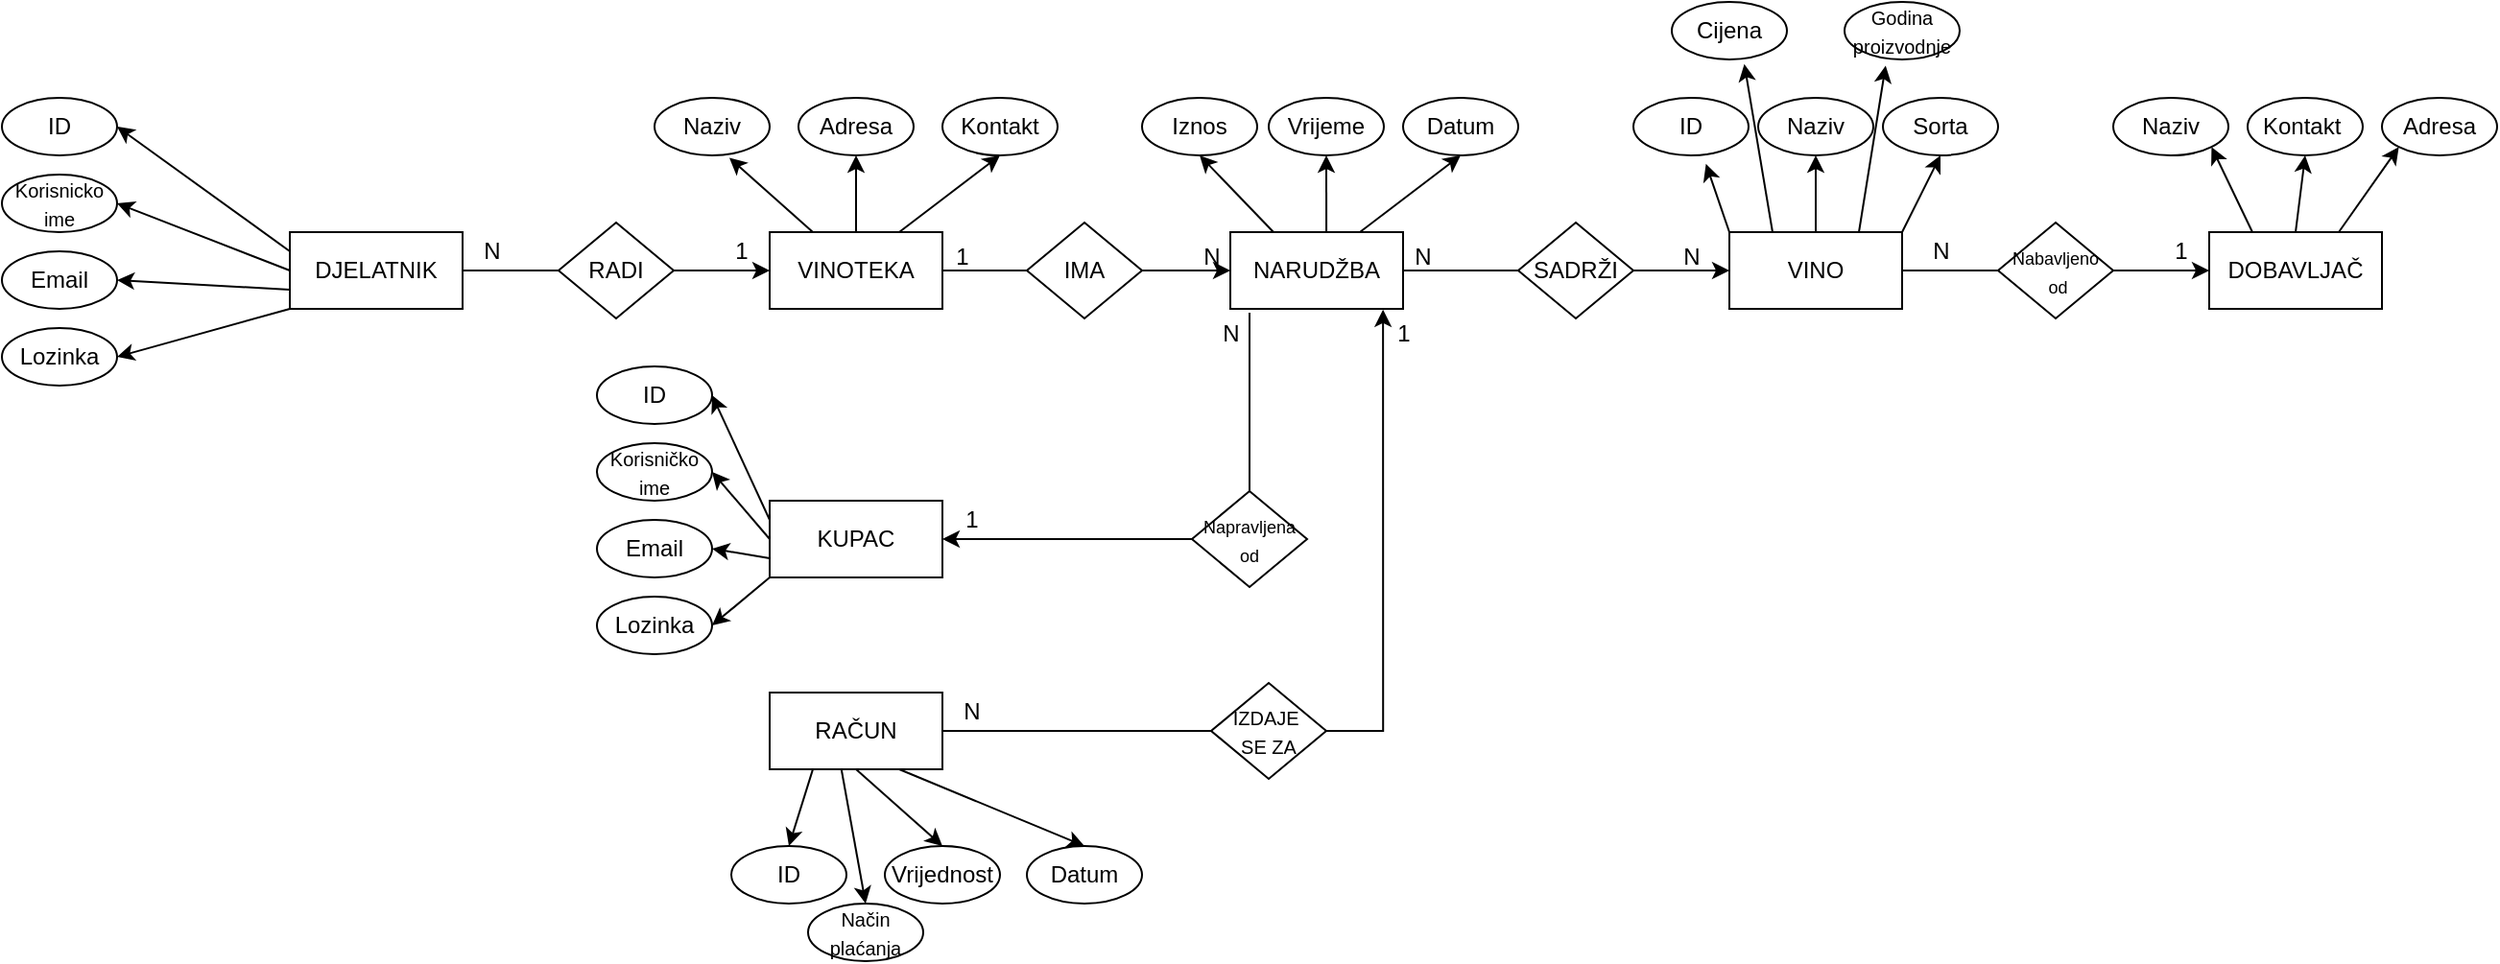 <mxfile version="27.1.4">
  <diagram name="Page-1" id="NhCqAwKaUwQbF036LUha">
    <mxGraphModel dx="1042" dy="527" grid="1" gridSize="10" guides="1" tooltips="1" connect="1" arrows="1" fold="1" page="1" pageScale="1" pageWidth="827" pageHeight="1169" math="0" shadow="0">
      <root>
        <mxCell id="0" />
        <mxCell id="1" parent="0" />
        <mxCell id="DmfTN5r8OsK_OyeO2V6t-1" value="DJELATNIK" style="rounded=0;whiteSpace=wrap;html=1;" parent="1" vertex="1">
          <mxGeometry x="150" y="120" width="90" height="40" as="geometry" />
        </mxCell>
        <mxCell id="DmfTN5r8OsK_OyeO2V6t-2" value="VINOTEKA" style="rounded=0;whiteSpace=wrap;html=1;" parent="1" vertex="1">
          <mxGeometry x="400" y="120" width="90" height="40" as="geometry" />
        </mxCell>
        <mxCell id="DmfTN5r8OsK_OyeO2V6t-3" value="NARUDŽBA" style="rounded=0;whiteSpace=wrap;html=1;" parent="1" vertex="1">
          <mxGeometry x="640" y="120" width="90" height="40" as="geometry" />
        </mxCell>
        <mxCell id="DmfTN5r8OsK_OyeO2V6t-4" value="VINO" style="rounded=0;whiteSpace=wrap;html=1;" parent="1" vertex="1">
          <mxGeometry x="900" y="120" width="90" height="40" as="geometry" />
        </mxCell>
        <mxCell id="DmfTN5r8OsK_OyeO2V6t-5" value="DOBAVLJAČ" style="rounded=0;whiteSpace=wrap;html=1;" parent="1" vertex="1">
          <mxGeometry x="1150" y="120" width="90" height="40" as="geometry" />
        </mxCell>
        <mxCell id="DmfTN5r8OsK_OyeO2V6t-6" style="edgeStyle=orthogonalEdgeStyle;rounded=0;orthogonalLoop=1;jettySize=auto;html=1;exitX=1;exitY=0.5;exitDx=0;exitDy=0;entryX=0;entryY=0.5;entryDx=0;entryDy=0;" parent="1" source="DmfTN5r8OsK_OyeO2V6t-7" target="DmfTN5r8OsK_OyeO2V6t-2" edge="1">
          <mxGeometry relative="1" as="geometry" />
        </mxCell>
        <mxCell id="DmfTN5r8OsK_OyeO2V6t-7" value="RADI" style="rhombus;whiteSpace=wrap;html=1;" parent="1" vertex="1">
          <mxGeometry x="290" y="115" width="60" height="50" as="geometry" />
        </mxCell>
        <mxCell id="DmfTN5r8OsK_OyeO2V6t-8" style="edgeStyle=orthogonalEdgeStyle;rounded=0;orthogonalLoop=1;jettySize=auto;html=1;exitX=1;exitY=0.5;exitDx=0;exitDy=0;entryX=0;entryY=0.5;entryDx=0;entryDy=0;" parent="1" source="DmfTN5r8OsK_OyeO2V6t-9" target="DmfTN5r8OsK_OyeO2V6t-3" edge="1">
          <mxGeometry relative="1" as="geometry" />
        </mxCell>
        <mxCell id="DmfTN5r8OsK_OyeO2V6t-9" value="IMA" style="rhombus;whiteSpace=wrap;html=1;" parent="1" vertex="1">
          <mxGeometry x="534" y="115" width="60" height="50" as="geometry" />
        </mxCell>
        <mxCell id="DmfTN5r8OsK_OyeO2V6t-10" style="edgeStyle=orthogonalEdgeStyle;rounded=0;orthogonalLoop=1;jettySize=auto;html=1;exitX=1;exitY=0.5;exitDx=0;exitDy=0;entryX=0;entryY=0.5;entryDx=0;entryDy=0;" parent="1" source="DmfTN5r8OsK_OyeO2V6t-11" target="DmfTN5r8OsK_OyeO2V6t-4" edge="1">
          <mxGeometry relative="1" as="geometry" />
        </mxCell>
        <mxCell id="DmfTN5r8OsK_OyeO2V6t-11" value="SADRŽI" style="rhombus;whiteSpace=wrap;html=1;" parent="1" vertex="1">
          <mxGeometry x="790" y="115" width="60" height="50" as="geometry" />
        </mxCell>
        <mxCell id="DmfTN5r8OsK_OyeO2V6t-12" style="edgeStyle=orthogonalEdgeStyle;rounded=0;orthogonalLoop=1;jettySize=auto;html=1;exitX=1;exitY=0.5;exitDx=0;exitDy=0;entryX=0;entryY=0.5;entryDx=0;entryDy=0;" parent="1" source="DmfTN5r8OsK_OyeO2V6t-13" target="DmfTN5r8OsK_OyeO2V6t-5" edge="1">
          <mxGeometry relative="1" as="geometry" />
        </mxCell>
        <mxCell id="DmfTN5r8OsK_OyeO2V6t-13" value="&lt;font style=&quot;font-size: 9px;&quot;&gt;Nabavljeno&lt;/font&gt;&lt;div&gt;&lt;font style=&quot;font-size: 9px;&quot;&gt;&amp;nbsp;od&lt;/font&gt;&lt;/div&gt;" style="rhombus;whiteSpace=wrap;html=1;" parent="1" vertex="1">
          <mxGeometry x="1040" y="115" width="60" height="50" as="geometry" />
        </mxCell>
        <mxCell id="DmfTN5r8OsK_OyeO2V6t-14" value="KUPAC" style="rounded=0;whiteSpace=wrap;html=1;" parent="1" vertex="1">
          <mxGeometry x="400" y="260" width="90" height="40" as="geometry" />
        </mxCell>
        <mxCell id="DmfTN5r8OsK_OyeO2V6t-15" style="edgeStyle=orthogonalEdgeStyle;rounded=0;orthogonalLoop=1;jettySize=auto;html=1;exitX=0;exitY=0.5;exitDx=0;exitDy=0;entryX=1;entryY=0.5;entryDx=0;entryDy=0;" parent="1" source="DmfTN5r8OsK_OyeO2V6t-16" target="DmfTN5r8OsK_OyeO2V6t-14" edge="1">
          <mxGeometry relative="1" as="geometry" />
        </mxCell>
        <mxCell id="DmfTN5r8OsK_OyeO2V6t-16" value="&lt;font style=&quot;font-size: 9px;&quot;&gt;Napravljena od&lt;/font&gt;" style="rhombus;whiteSpace=wrap;html=1;" parent="1" vertex="1">
          <mxGeometry x="620" y="255" width="60" height="50" as="geometry" />
        </mxCell>
        <mxCell id="DmfTN5r8OsK_OyeO2V6t-17" value="" style="endArrow=none;html=1;rounded=0;exitX=0.5;exitY=0;exitDx=0;exitDy=0;" parent="1" source="DmfTN5r8OsK_OyeO2V6t-16" edge="1">
          <mxGeometry width="50" height="50" relative="1" as="geometry">
            <mxPoint x="630" y="250" as="sourcePoint" />
            <mxPoint x="650" y="162" as="targetPoint" />
          </mxGeometry>
        </mxCell>
        <mxCell id="DmfTN5r8OsK_OyeO2V6t-18" value="" style="endArrow=none;html=1;rounded=0;exitX=1;exitY=0.5;exitDx=0;exitDy=0;entryX=0;entryY=0.5;entryDx=0;entryDy=0;" parent="1" source="DmfTN5r8OsK_OyeO2V6t-1" target="DmfTN5r8OsK_OyeO2V6t-7" edge="1">
          <mxGeometry width="50" height="50" relative="1" as="geometry">
            <mxPoint x="630" y="250" as="sourcePoint" />
            <mxPoint x="680" y="200" as="targetPoint" />
          </mxGeometry>
        </mxCell>
        <mxCell id="DmfTN5r8OsK_OyeO2V6t-19" value="" style="endArrow=none;html=1;rounded=0;exitX=1;exitY=0.5;exitDx=0;exitDy=0;entryX=0;entryY=0.5;entryDx=0;entryDy=0;" parent="1" source="DmfTN5r8OsK_OyeO2V6t-2" target="DmfTN5r8OsK_OyeO2V6t-9" edge="1">
          <mxGeometry width="50" height="50" relative="1" as="geometry">
            <mxPoint x="630" y="250" as="sourcePoint" />
            <mxPoint x="530" y="140" as="targetPoint" />
          </mxGeometry>
        </mxCell>
        <mxCell id="DmfTN5r8OsK_OyeO2V6t-20" value="" style="endArrow=none;html=1;rounded=0;exitX=1;exitY=0.5;exitDx=0;exitDy=0;entryX=0;entryY=0.5;entryDx=0;entryDy=0;" parent="1" source="DmfTN5r8OsK_OyeO2V6t-3" target="DmfTN5r8OsK_OyeO2V6t-11" edge="1">
          <mxGeometry width="50" height="50" relative="1" as="geometry">
            <mxPoint x="630" y="250" as="sourcePoint" />
            <mxPoint x="680" y="200" as="targetPoint" />
          </mxGeometry>
        </mxCell>
        <mxCell id="DmfTN5r8OsK_OyeO2V6t-21" value="" style="endArrow=none;html=1;rounded=0;exitX=1;exitY=0.5;exitDx=0;exitDy=0;entryX=0;entryY=0.5;entryDx=0;entryDy=0;" parent="1" source="DmfTN5r8OsK_OyeO2V6t-4" target="DmfTN5r8OsK_OyeO2V6t-13" edge="1">
          <mxGeometry width="50" height="50" relative="1" as="geometry">
            <mxPoint x="630" y="250" as="sourcePoint" />
            <mxPoint x="680" y="200" as="targetPoint" />
          </mxGeometry>
        </mxCell>
        <mxCell id="DmfTN5r8OsK_OyeO2V6t-23" value="RAČUN" style="rounded=0;whiteSpace=wrap;html=1;" parent="1" vertex="1">
          <mxGeometry x="400" y="360" width="90" height="40" as="geometry" />
        </mxCell>
        <mxCell id="DmfTN5r8OsK_OyeO2V6t-27" value="&lt;font style=&quot;font-size: 10px;&quot;&gt;IZDAJE&amp;nbsp;&lt;/font&gt;&lt;div&gt;&lt;font style=&quot;font-size: 10px;&quot;&gt;SE ZA&lt;/font&gt;&lt;/div&gt;" style="rhombus;whiteSpace=wrap;html=1;" parent="1" vertex="1">
          <mxGeometry x="630" y="355" width="60" height="50" as="geometry" />
        </mxCell>
        <mxCell id="DmfTN5r8OsK_OyeO2V6t-28" style="edgeStyle=orthogonalEdgeStyle;rounded=0;orthogonalLoop=1;jettySize=auto;html=1;exitX=1;exitY=0.5;exitDx=0;exitDy=0;entryX=0.884;entryY=1.01;entryDx=0;entryDy=0;entryPerimeter=0;" parent="1" source="DmfTN5r8OsK_OyeO2V6t-27" target="DmfTN5r8OsK_OyeO2V6t-3" edge="1">
          <mxGeometry relative="1" as="geometry">
            <Array as="points">
              <mxPoint x="720" y="380" />
            </Array>
          </mxGeometry>
        </mxCell>
        <mxCell id="DmfTN5r8OsK_OyeO2V6t-29" value="" style="endArrow=none;html=1;rounded=0;exitX=1;exitY=0.5;exitDx=0;exitDy=0;entryX=0;entryY=0.5;entryDx=0;entryDy=0;" parent="1" source="DmfTN5r8OsK_OyeO2V6t-23" target="DmfTN5r8OsK_OyeO2V6t-27" edge="1">
          <mxGeometry width="50" height="50" relative="1" as="geometry">
            <mxPoint x="670" y="250" as="sourcePoint" />
            <mxPoint x="720" y="200" as="targetPoint" />
          </mxGeometry>
        </mxCell>
        <mxCell id="DmfTN5r8OsK_OyeO2V6t-30" value="ID" style="ellipse;whiteSpace=wrap;html=1;" parent="1" vertex="1">
          <mxGeometry y="50" width="60" height="30" as="geometry" />
        </mxCell>
        <mxCell id="DmfTN5r8OsK_OyeO2V6t-31" value="&lt;font style=&quot;font-size: 10px;&quot;&gt;Korisnicko ime&lt;/font&gt;" style="ellipse;whiteSpace=wrap;html=1;" parent="1" vertex="1">
          <mxGeometry y="90" width="60" height="30" as="geometry" />
        </mxCell>
        <mxCell id="DmfTN5r8OsK_OyeO2V6t-32" value="Email" style="ellipse;whiteSpace=wrap;html=1;" parent="1" vertex="1">
          <mxGeometry y="130" width="60" height="30" as="geometry" />
        </mxCell>
        <mxCell id="DmfTN5r8OsK_OyeO2V6t-33" value="Lozinka" style="ellipse;whiteSpace=wrap;html=1;" parent="1" vertex="1">
          <mxGeometry y="170" width="60" height="30" as="geometry" />
        </mxCell>
        <mxCell id="DmfTN5r8OsK_OyeO2V6t-34" value="Naziv" style="ellipse;whiteSpace=wrap;html=1;" parent="1" vertex="1">
          <mxGeometry x="340" y="50" width="60" height="30" as="geometry" />
        </mxCell>
        <mxCell id="DmfTN5r8OsK_OyeO2V6t-35" value="Adresa" style="ellipse;whiteSpace=wrap;html=1;" parent="1" vertex="1">
          <mxGeometry x="415" y="50" width="60" height="30" as="geometry" />
        </mxCell>
        <mxCell id="DmfTN5r8OsK_OyeO2V6t-36" value="Kontakt" style="ellipse;whiteSpace=wrap;html=1;" parent="1" vertex="1">
          <mxGeometry x="490" y="50" width="60" height="30" as="geometry" />
        </mxCell>
        <mxCell id="DmfTN5r8OsK_OyeO2V6t-37" value="" style="endArrow=classic;html=1;rounded=0;exitX=0;exitY=0.25;exitDx=0;exitDy=0;entryX=1;entryY=0.5;entryDx=0;entryDy=0;" parent="1" source="DmfTN5r8OsK_OyeO2V6t-1" target="DmfTN5r8OsK_OyeO2V6t-30" edge="1">
          <mxGeometry width="50" height="50" relative="1" as="geometry">
            <mxPoint x="470" y="250" as="sourcePoint" />
            <mxPoint x="520" y="200" as="targetPoint" />
          </mxGeometry>
        </mxCell>
        <mxCell id="DmfTN5r8OsK_OyeO2V6t-38" value="" style="endArrow=classic;html=1;rounded=0;exitX=0;exitY=0.5;exitDx=0;exitDy=0;entryX=1;entryY=0.5;entryDx=0;entryDy=0;" parent="1" source="DmfTN5r8OsK_OyeO2V6t-1" target="DmfTN5r8OsK_OyeO2V6t-31" edge="1">
          <mxGeometry width="50" height="50" relative="1" as="geometry">
            <mxPoint x="470" y="250" as="sourcePoint" />
            <mxPoint x="520" y="200" as="targetPoint" />
          </mxGeometry>
        </mxCell>
        <mxCell id="DmfTN5r8OsK_OyeO2V6t-39" value="" style="endArrow=classic;html=1;rounded=0;exitX=0;exitY=0.75;exitDx=0;exitDy=0;entryX=1;entryY=0.5;entryDx=0;entryDy=0;" parent="1" source="DmfTN5r8OsK_OyeO2V6t-1" target="DmfTN5r8OsK_OyeO2V6t-32" edge="1">
          <mxGeometry width="50" height="50" relative="1" as="geometry">
            <mxPoint x="470" y="250" as="sourcePoint" />
            <mxPoint x="520" y="200" as="targetPoint" />
          </mxGeometry>
        </mxCell>
        <mxCell id="DmfTN5r8OsK_OyeO2V6t-40" value="" style="endArrow=classic;html=1;rounded=0;exitX=0;exitY=1;exitDx=0;exitDy=0;entryX=1;entryY=0.5;entryDx=0;entryDy=0;" parent="1" source="DmfTN5r8OsK_OyeO2V6t-1" target="DmfTN5r8OsK_OyeO2V6t-33" edge="1">
          <mxGeometry width="50" height="50" relative="1" as="geometry">
            <mxPoint x="470" y="250" as="sourcePoint" />
            <mxPoint x="520" y="200" as="targetPoint" />
          </mxGeometry>
        </mxCell>
        <mxCell id="DmfTN5r8OsK_OyeO2V6t-41" value="" style="endArrow=classic;html=1;rounded=0;exitX=0.25;exitY=0;exitDx=0;exitDy=0;entryX=0.65;entryY=1.04;entryDx=0;entryDy=0;entryPerimeter=0;" parent="1" source="DmfTN5r8OsK_OyeO2V6t-2" target="DmfTN5r8OsK_OyeO2V6t-34" edge="1">
          <mxGeometry width="50" height="50" relative="1" as="geometry">
            <mxPoint x="560" y="160" as="sourcePoint" />
            <mxPoint x="610" y="110" as="targetPoint" />
          </mxGeometry>
        </mxCell>
        <mxCell id="DmfTN5r8OsK_OyeO2V6t-42" value="" style="endArrow=classic;html=1;rounded=0;exitX=0.5;exitY=0;exitDx=0;exitDy=0;entryX=0.5;entryY=1;entryDx=0;entryDy=0;" parent="1" source="DmfTN5r8OsK_OyeO2V6t-2" target="DmfTN5r8OsK_OyeO2V6t-35" edge="1">
          <mxGeometry width="50" height="50" relative="1" as="geometry">
            <mxPoint x="470" y="250" as="sourcePoint" />
            <mxPoint x="520" y="200" as="targetPoint" />
          </mxGeometry>
        </mxCell>
        <mxCell id="DmfTN5r8OsK_OyeO2V6t-43" value="" style="endArrow=classic;html=1;rounded=0;exitX=0.75;exitY=0;exitDx=0;exitDy=0;entryX=0.5;entryY=1;entryDx=0;entryDy=0;" parent="1" source="DmfTN5r8OsK_OyeO2V6t-2" target="DmfTN5r8OsK_OyeO2V6t-36" edge="1">
          <mxGeometry width="50" height="50" relative="1" as="geometry">
            <mxPoint x="470" y="250" as="sourcePoint" />
            <mxPoint x="520" y="200" as="targetPoint" />
          </mxGeometry>
        </mxCell>
        <mxCell id="DmfTN5r8OsK_OyeO2V6t-44" value="Iznos" style="ellipse;whiteSpace=wrap;html=1;" parent="1" vertex="1">
          <mxGeometry x="594" y="50" width="60" height="30" as="geometry" />
        </mxCell>
        <mxCell id="DmfTN5r8OsK_OyeO2V6t-45" value="Vrijeme" style="ellipse;whiteSpace=wrap;html=1;" parent="1" vertex="1">
          <mxGeometry x="660" y="50" width="60" height="30" as="geometry" />
        </mxCell>
        <mxCell id="DmfTN5r8OsK_OyeO2V6t-46" value="Datum" style="ellipse;whiteSpace=wrap;html=1;" parent="1" vertex="1">
          <mxGeometry x="730" y="50" width="60" height="30" as="geometry" />
        </mxCell>
        <mxCell id="DmfTN5r8OsK_OyeO2V6t-47" value="" style="endArrow=classic;html=1;rounded=0;exitX=0.25;exitY=0;exitDx=0;exitDy=0;entryX=0.5;entryY=1;entryDx=0;entryDy=0;" parent="1" source="DmfTN5r8OsK_OyeO2V6t-3" target="DmfTN5r8OsK_OyeO2V6t-44" edge="1">
          <mxGeometry width="50" height="50" relative="1" as="geometry">
            <mxPoint x="470" y="250" as="sourcePoint" />
            <mxPoint x="520" y="200" as="targetPoint" />
          </mxGeometry>
        </mxCell>
        <mxCell id="DmfTN5r8OsK_OyeO2V6t-48" value="" style="endArrow=classic;html=1;rounded=0;exitX=0.556;exitY=0;exitDx=0;exitDy=0;entryX=0.5;entryY=1;entryDx=0;entryDy=0;exitPerimeter=0;" parent="1" source="DmfTN5r8OsK_OyeO2V6t-3" target="DmfTN5r8OsK_OyeO2V6t-45" edge="1">
          <mxGeometry width="50" height="50" relative="1" as="geometry">
            <mxPoint x="470" y="250" as="sourcePoint" />
            <mxPoint x="520" y="200" as="targetPoint" />
          </mxGeometry>
        </mxCell>
        <mxCell id="DmfTN5r8OsK_OyeO2V6t-49" value="" style="endArrow=classic;html=1;rounded=0;exitX=0.75;exitY=0;exitDx=0;exitDy=0;entryX=0.5;entryY=1;entryDx=0;entryDy=0;" parent="1" source="DmfTN5r8OsK_OyeO2V6t-3" target="DmfTN5r8OsK_OyeO2V6t-46" edge="1">
          <mxGeometry width="50" height="50" relative="1" as="geometry">
            <mxPoint x="470" y="250" as="sourcePoint" />
            <mxPoint x="520" y="200" as="targetPoint" />
          </mxGeometry>
        </mxCell>
        <mxCell id="DmfTN5r8OsK_OyeO2V6t-50" value="ID" style="ellipse;whiteSpace=wrap;html=1;" parent="1" vertex="1">
          <mxGeometry x="310" y="190" width="60" height="30" as="geometry" />
        </mxCell>
        <mxCell id="DmfTN5r8OsK_OyeO2V6t-51" value="&lt;font style=&quot;font-size: 10px;&quot;&gt;Korisničko ime&lt;/font&gt;" style="ellipse;whiteSpace=wrap;html=1;" parent="1" vertex="1">
          <mxGeometry x="310" y="230" width="60" height="30" as="geometry" />
        </mxCell>
        <mxCell id="DmfTN5r8OsK_OyeO2V6t-52" value="Email" style="ellipse;whiteSpace=wrap;html=1;" parent="1" vertex="1">
          <mxGeometry x="310" y="270" width="60" height="30" as="geometry" />
        </mxCell>
        <mxCell id="DmfTN5r8OsK_OyeO2V6t-53" value="Lozinka" style="ellipse;whiteSpace=wrap;html=1;" parent="1" vertex="1">
          <mxGeometry x="310" y="310" width="60" height="30" as="geometry" />
        </mxCell>
        <mxCell id="DmfTN5r8OsK_OyeO2V6t-54" value="" style="endArrow=classic;html=1;rounded=0;exitX=0;exitY=0.25;exitDx=0;exitDy=0;entryX=1;entryY=0.5;entryDx=0;entryDy=0;" parent="1" source="DmfTN5r8OsK_OyeO2V6t-14" target="DmfTN5r8OsK_OyeO2V6t-50" edge="1">
          <mxGeometry width="50" height="50" relative="1" as="geometry">
            <mxPoint x="470" y="250" as="sourcePoint" />
            <mxPoint x="520" y="200" as="targetPoint" />
          </mxGeometry>
        </mxCell>
        <mxCell id="DmfTN5r8OsK_OyeO2V6t-55" value="" style="endArrow=classic;html=1;rounded=0;exitX=0;exitY=0.5;exitDx=0;exitDy=0;entryX=1;entryY=0.5;entryDx=0;entryDy=0;" parent="1" source="DmfTN5r8OsK_OyeO2V6t-14" target="DmfTN5r8OsK_OyeO2V6t-51" edge="1">
          <mxGeometry width="50" height="50" relative="1" as="geometry">
            <mxPoint x="470" y="250" as="sourcePoint" />
            <mxPoint x="520" y="200" as="targetPoint" />
          </mxGeometry>
        </mxCell>
        <mxCell id="DmfTN5r8OsK_OyeO2V6t-56" value="" style="endArrow=classic;html=1;rounded=0;exitX=0;exitY=0.75;exitDx=0;exitDy=0;entryX=1;entryY=0.5;entryDx=0;entryDy=0;" parent="1" source="DmfTN5r8OsK_OyeO2V6t-14" target="DmfTN5r8OsK_OyeO2V6t-52" edge="1">
          <mxGeometry width="50" height="50" relative="1" as="geometry">
            <mxPoint x="470" y="250" as="sourcePoint" />
            <mxPoint x="520" y="200" as="targetPoint" />
          </mxGeometry>
        </mxCell>
        <mxCell id="DmfTN5r8OsK_OyeO2V6t-57" value="" style="endArrow=classic;html=1;rounded=0;exitX=0;exitY=1;exitDx=0;exitDy=0;entryX=1;entryY=0.5;entryDx=0;entryDy=0;" parent="1" source="DmfTN5r8OsK_OyeO2V6t-14" target="DmfTN5r8OsK_OyeO2V6t-53" edge="1">
          <mxGeometry width="50" height="50" relative="1" as="geometry">
            <mxPoint x="470" y="250" as="sourcePoint" />
            <mxPoint x="520" y="200" as="targetPoint" />
          </mxGeometry>
        </mxCell>
        <mxCell id="DmfTN5r8OsK_OyeO2V6t-58" value="ID" style="ellipse;whiteSpace=wrap;html=1;" parent="1" vertex="1">
          <mxGeometry x="850" y="50" width="60" height="30" as="geometry" />
        </mxCell>
        <mxCell id="DmfTN5r8OsK_OyeO2V6t-59" value="Naziv" style="ellipse;whiteSpace=wrap;html=1;" parent="1" vertex="1">
          <mxGeometry x="915" y="50" width="60" height="30" as="geometry" />
        </mxCell>
        <mxCell id="DmfTN5r8OsK_OyeO2V6t-60" value="Sorta" style="ellipse;whiteSpace=wrap;html=1;" parent="1" vertex="1">
          <mxGeometry x="980" y="50" width="60" height="30" as="geometry" />
        </mxCell>
        <mxCell id="DmfTN5r8OsK_OyeO2V6t-61" value="Cijena" style="ellipse;whiteSpace=wrap;html=1;" parent="1" vertex="1">
          <mxGeometry x="870" width="60" height="30" as="geometry" />
        </mxCell>
        <mxCell id="DmfTN5r8OsK_OyeO2V6t-62" value="&lt;font style=&quot;font-size: 10px;&quot;&gt;Godina proizvodnje&lt;/font&gt;" style="ellipse;whiteSpace=wrap;html=1;" parent="1" vertex="1">
          <mxGeometry x="960" width="60" height="30" as="geometry" />
        </mxCell>
        <mxCell id="DmfTN5r8OsK_OyeO2V6t-63" value="" style="endArrow=classic;html=1;rounded=0;exitX=0;exitY=0;exitDx=0;exitDy=0;entryX=0.63;entryY=1.147;entryDx=0;entryDy=0;entryPerimeter=0;" parent="1" source="DmfTN5r8OsK_OyeO2V6t-4" target="DmfTN5r8OsK_OyeO2V6t-58" edge="1">
          <mxGeometry width="50" height="50" relative="1" as="geometry">
            <mxPoint x="810" y="250" as="sourcePoint" />
            <mxPoint x="860" y="200" as="targetPoint" />
          </mxGeometry>
        </mxCell>
        <mxCell id="DmfTN5r8OsK_OyeO2V6t-64" value="" style="endArrow=classic;html=1;rounded=0;exitX=0.25;exitY=0;exitDx=0;exitDy=0;entryX=0.63;entryY=1.08;entryDx=0;entryDy=0;entryPerimeter=0;" parent="1" source="DmfTN5r8OsK_OyeO2V6t-4" target="DmfTN5r8OsK_OyeO2V6t-61" edge="1">
          <mxGeometry width="50" height="50" relative="1" as="geometry">
            <mxPoint x="810" y="250" as="sourcePoint" />
            <mxPoint x="860" y="200" as="targetPoint" />
          </mxGeometry>
        </mxCell>
        <mxCell id="DmfTN5r8OsK_OyeO2V6t-65" value="" style="endArrow=classic;html=1;rounded=0;exitX=0.75;exitY=0;exitDx=0;exitDy=0;entryX=0.357;entryY=1.107;entryDx=0;entryDy=0;entryPerimeter=0;" parent="1" source="DmfTN5r8OsK_OyeO2V6t-4" target="DmfTN5r8OsK_OyeO2V6t-62" edge="1">
          <mxGeometry width="50" height="50" relative="1" as="geometry">
            <mxPoint x="810" y="250" as="sourcePoint" />
            <mxPoint x="860" y="200" as="targetPoint" />
          </mxGeometry>
        </mxCell>
        <mxCell id="DmfTN5r8OsK_OyeO2V6t-66" value="" style="endArrow=classic;html=1;rounded=0;exitX=0.5;exitY=0;exitDx=0;exitDy=0;entryX=0.5;entryY=1;entryDx=0;entryDy=0;" parent="1" source="DmfTN5r8OsK_OyeO2V6t-4" target="DmfTN5r8OsK_OyeO2V6t-59" edge="1">
          <mxGeometry width="50" height="50" relative="1" as="geometry">
            <mxPoint x="810" y="250" as="sourcePoint" />
            <mxPoint x="860" y="200" as="targetPoint" />
          </mxGeometry>
        </mxCell>
        <mxCell id="DmfTN5r8OsK_OyeO2V6t-67" value="" style="endArrow=classic;html=1;rounded=0;exitX=1;exitY=0;exitDx=0;exitDy=0;entryX=0.5;entryY=1;entryDx=0;entryDy=0;" parent="1" source="DmfTN5r8OsK_OyeO2V6t-4" target="DmfTN5r8OsK_OyeO2V6t-60" edge="1">
          <mxGeometry width="50" height="50" relative="1" as="geometry">
            <mxPoint x="810" y="250" as="sourcePoint" />
            <mxPoint x="860" y="200" as="targetPoint" />
          </mxGeometry>
        </mxCell>
        <mxCell id="DmfTN5r8OsK_OyeO2V6t-68" value="Naziv" style="ellipse;whiteSpace=wrap;html=1;" parent="1" vertex="1">
          <mxGeometry x="1100" y="50" width="60" height="30" as="geometry" />
        </mxCell>
        <mxCell id="DmfTN5r8OsK_OyeO2V6t-69" value="Kontakt&amp;nbsp;" style="ellipse;whiteSpace=wrap;html=1;" parent="1" vertex="1">
          <mxGeometry x="1170" y="50" width="60" height="30" as="geometry" />
        </mxCell>
        <mxCell id="DmfTN5r8OsK_OyeO2V6t-70" value="Adresa" style="ellipse;whiteSpace=wrap;html=1;" parent="1" vertex="1">
          <mxGeometry x="1240" y="50" width="60" height="30" as="geometry" />
        </mxCell>
        <mxCell id="DmfTN5r8OsK_OyeO2V6t-71" value="" style="endArrow=classic;html=1;rounded=0;exitX=0.25;exitY=0;exitDx=0;exitDy=0;entryX=1;entryY=1;entryDx=0;entryDy=0;" parent="1" source="DmfTN5r8OsK_OyeO2V6t-5" target="DmfTN5r8OsK_OyeO2V6t-68" edge="1">
          <mxGeometry width="50" height="50" relative="1" as="geometry">
            <mxPoint x="810" y="250" as="sourcePoint" />
            <mxPoint x="860" y="200" as="targetPoint" />
          </mxGeometry>
        </mxCell>
        <mxCell id="DmfTN5r8OsK_OyeO2V6t-72" value="" style="endArrow=classic;html=1;rounded=0;exitX=0.5;exitY=0;exitDx=0;exitDy=0;entryX=0.5;entryY=1;entryDx=0;entryDy=0;" parent="1" source="DmfTN5r8OsK_OyeO2V6t-5" target="DmfTN5r8OsK_OyeO2V6t-69" edge="1">
          <mxGeometry width="50" height="50" relative="1" as="geometry">
            <mxPoint x="1160" y="200" as="sourcePoint" />
            <mxPoint x="860" y="200" as="targetPoint" />
          </mxGeometry>
        </mxCell>
        <mxCell id="DmfTN5r8OsK_OyeO2V6t-73" value="" style="endArrow=classic;html=1;rounded=0;exitX=0.75;exitY=0;exitDx=0;exitDy=0;entryX=0;entryY=1;entryDx=0;entryDy=0;" parent="1" source="DmfTN5r8OsK_OyeO2V6t-5" target="DmfTN5r8OsK_OyeO2V6t-70" edge="1">
          <mxGeometry width="50" height="50" relative="1" as="geometry">
            <mxPoint x="1240" y="200" as="sourcePoint" />
            <mxPoint x="860" y="200" as="targetPoint" />
          </mxGeometry>
        </mxCell>
        <mxCell id="DmfTN5r8OsK_OyeO2V6t-74" value="ID" style="ellipse;whiteSpace=wrap;html=1;" parent="1" vertex="1">
          <mxGeometry x="380" y="440" width="60" height="30" as="geometry" />
        </mxCell>
        <mxCell id="DmfTN5r8OsK_OyeO2V6t-75" value="Datum" style="ellipse;whiteSpace=wrap;html=1;" parent="1" vertex="1">
          <mxGeometry x="534" y="440" width="60" height="30" as="geometry" />
        </mxCell>
        <mxCell id="DmfTN5r8OsK_OyeO2V6t-76" value="Vrijednost" style="ellipse;whiteSpace=wrap;html=1;" parent="1" vertex="1">
          <mxGeometry x="460" y="440" width="60" height="30" as="geometry" />
        </mxCell>
        <mxCell id="DmfTN5r8OsK_OyeO2V6t-77" value="&lt;font style=&quot;font-size: 10px;&quot;&gt;Način plaćanja&lt;/font&gt;" style="ellipse;whiteSpace=wrap;html=1;" parent="1" vertex="1">
          <mxGeometry x="420" y="470" width="60" height="30" as="geometry" />
        </mxCell>
        <mxCell id="DmfTN5r8OsK_OyeO2V6t-78" value="" style="endArrow=classic;html=1;rounded=0;exitX=0.25;exitY=1;exitDx=0;exitDy=0;entryX=0.5;entryY=0;entryDx=0;entryDy=0;" parent="1" source="DmfTN5r8OsK_OyeO2V6t-23" target="DmfTN5r8OsK_OyeO2V6t-74" edge="1">
          <mxGeometry width="50" height="50" relative="1" as="geometry">
            <mxPoint x="400" y="250" as="sourcePoint" />
            <mxPoint x="450" y="200" as="targetPoint" />
          </mxGeometry>
        </mxCell>
        <mxCell id="DmfTN5r8OsK_OyeO2V6t-79" value="" style="endArrow=classic;html=1;rounded=0;entryX=0.5;entryY=0;entryDx=0;entryDy=0;exitX=0.416;exitY=1.01;exitDx=0;exitDy=0;exitPerimeter=0;" parent="1" source="DmfTN5r8OsK_OyeO2V6t-23" target="DmfTN5r8OsK_OyeO2V6t-77" edge="1">
          <mxGeometry width="50" height="50" relative="1" as="geometry">
            <mxPoint x="430" y="400" as="sourcePoint" />
            <mxPoint x="450" y="200" as="targetPoint" />
          </mxGeometry>
        </mxCell>
        <mxCell id="DmfTN5r8OsK_OyeO2V6t-80" value="" style="endArrow=classic;html=1;rounded=0;exitX=0.5;exitY=1;exitDx=0;exitDy=0;entryX=0.5;entryY=0;entryDx=0;entryDy=0;" parent="1" source="DmfTN5r8OsK_OyeO2V6t-23" target="DmfTN5r8OsK_OyeO2V6t-76" edge="1">
          <mxGeometry width="50" height="50" relative="1" as="geometry">
            <mxPoint x="400" y="250" as="sourcePoint" />
            <mxPoint x="450" y="200" as="targetPoint" />
          </mxGeometry>
        </mxCell>
        <mxCell id="DmfTN5r8OsK_OyeO2V6t-81" value="" style="endArrow=classic;html=1;rounded=0;exitX=0.75;exitY=1;exitDx=0;exitDy=0;entryX=0.5;entryY=0;entryDx=0;entryDy=0;" parent="1" source="DmfTN5r8OsK_OyeO2V6t-23" target="DmfTN5r8OsK_OyeO2V6t-75" edge="1">
          <mxGeometry width="50" height="50" relative="1" as="geometry">
            <mxPoint x="400" y="250" as="sourcePoint" />
            <mxPoint x="450" y="200" as="targetPoint" />
          </mxGeometry>
        </mxCell>
        <mxCell id="DmfTN5r8OsK_OyeO2V6t-82" value="1" style="text;html=1;align=center;verticalAlign=middle;resizable=0;points=[];autosize=1;strokeColor=none;fillColor=none;" parent="1" vertex="1">
          <mxGeometry x="370" y="115" width="30" height="30" as="geometry" />
        </mxCell>
        <mxCell id="DmfTN5r8OsK_OyeO2V6t-83" value="N" style="text;html=1;align=center;verticalAlign=middle;resizable=0;points=[];autosize=1;strokeColor=none;fillColor=none;" parent="1" vertex="1">
          <mxGeometry x="240" y="115" width="30" height="30" as="geometry" />
        </mxCell>
        <mxCell id="DmfTN5r8OsK_OyeO2V6t-84" value="N" style="text;html=1;align=center;verticalAlign=middle;resizable=0;points=[];autosize=1;strokeColor=none;fillColor=none;" parent="1" vertex="1">
          <mxGeometry x="615" y="118" width="30" height="30" as="geometry" />
        </mxCell>
        <mxCell id="DmfTN5r8OsK_OyeO2V6t-85" value="1" style="text;html=1;align=center;verticalAlign=middle;resizable=0;points=[];autosize=1;strokeColor=none;fillColor=none;" parent="1" vertex="1">
          <mxGeometry x="485" y="118" width="30" height="30" as="geometry" />
        </mxCell>
        <mxCell id="DmfTN5r8OsK_OyeO2V6t-86" value="N" style="text;html=1;align=center;verticalAlign=middle;resizable=0;points=[];autosize=1;strokeColor=none;fillColor=none;" parent="1" vertex="1">
          <mxGeometry x="725" y="118" width="30" height="30" as="geometry" />
        </mxCell>
        <mxCell id="DmfTN5r8OsK_OyeO2V6t-87" value="N" style="text;html=1;align=center;verticalAlign=middle;resizable=0;points=[];autosize=1;strokeColor=none;fillColor=none;" parent="1" vertex="1">
          <mxGeometry x="865" y="118" width="30" height="30" as="geometry" />
        </mxCell>
        <mxCell id="DmfTN5r8OsK_OyeO2V6t-88" value="1" style="text;html=1;align=center;verticalAlign=middle;resizable=0;points=[];autosize=1;strokeColor=none;fillColor=none;" parent="1" vertex="1">
          <mxGeometry x="1120" y="115" width="30" height="30" as="geometry" />
        </mxCell>
        <mxCell id="DmfTN5r8OsK_OyeO2V6t-89" value="N" style="text;html=1;align=center;verticalAlign=middle;resizable=0;points=[];autosize=1;strokeColor=none;fillColor=none;" parent="1" vertex="1">
          <mxGeometry x="995" y="115" width="30" height="30" as="geometry" />
        </mxCell>
        <mxCell id="DmfTN5r8OsK_OyeO2V6t-90" value="N" style="text;html=1;align=center;verticalAlign=middle;resizable=0;points=[];autosize=1;strokeColor=none;fillColor=none;" parent="1" vertex="1">
          <mxGeometry x="625" y="158" width="30" height="30" as="geometry" />
        </mxCell>
        <mxCell id="DmfTN5r8OsK_OyeO2V6t-91" value="1" style="text;html=1;align=center;verticalAlign=middle;resizable=0;points=[];autosize=1;strokeColor=none;fillColor=none;" parent="1" vertex="1">
          <mxGeometry x="490" y="255" width="30" height="30" as="geometry" />
        </mxCell>
        <mxCell id="DmfTN5r8OsK_OyeO2V6t-92" value="N" style="text;html=1;align=center;verticalAlign=middle;resizable=0;points=[];autosize=1;strokeColor=none;fillColor=none;" parent="1" vertex="1">
          <mxGeometry x="490" y="355" width="30" height="30" as="geometry" />
        </mxCell>
        <mxCell id="DmfTN5r8OsK_OyeO2V6t-93" value="1" style="text;html=1;align=center;verticalAlign=middle;resizable=0;points=[];autosize=1;strokeColor=none;fillColor=none;" parent="1" vertex="1">
          <mxGeometry x="715" y="158" width="30" height="30" as="geometry" />
        </mxCell>
      </root>
    </mxGraphModel>
  </diagram>
</mxfile>
